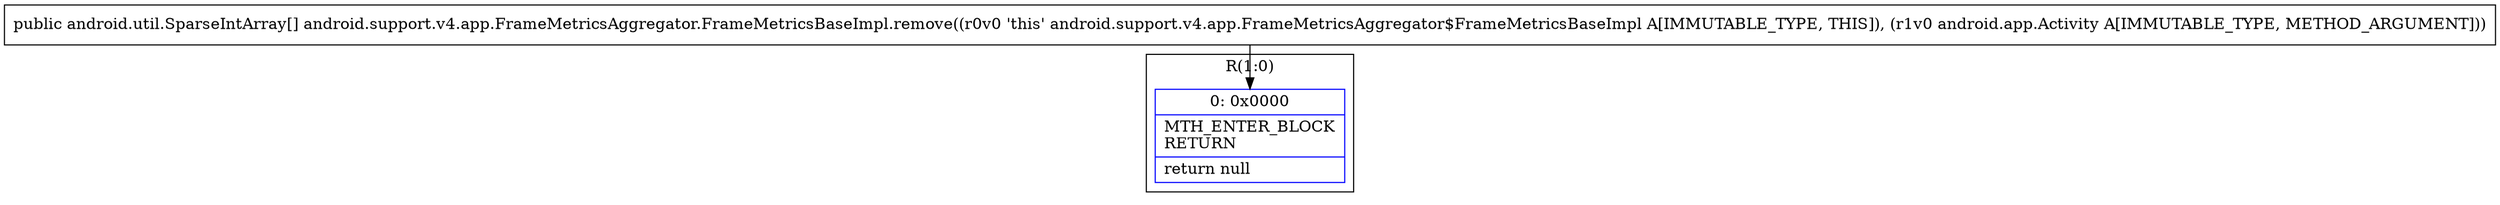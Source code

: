 digraph "CFG forandroid.support.v4.app.FrameMetricsAggregator.FrameMetricsBaseImpl.remove(Landroid\/app\/Activity;)[Landroid\/util\/SparseIntArray;" {
subgraph cluster_Region_707202752 {
label = "R(1:0)";
node [shape=record,color=blue];
Node_0 [shape=record,label="{0\:\ 0x0000|MTH_ENTER_BLOCK\lRETURN\l|return null\l}"];
}
MethodNode[shape=record,label="{public android.util.SparseIntArray[] android.support.v4.app.FrameMetricsAggregator.FrameMetricsBaseImpl.remove((r0v0 'this' android.support.v4.app.FrameMetricsAggregator$FrameMetricsBaseImpl A[IMMUTABLE_TYPE, THIS]), (r1v0 android.app.Activity A[IMMUTABLE_TYPE, METHOD_ARGUMENT])) }"];
MethodNode -> Node_0;
}

